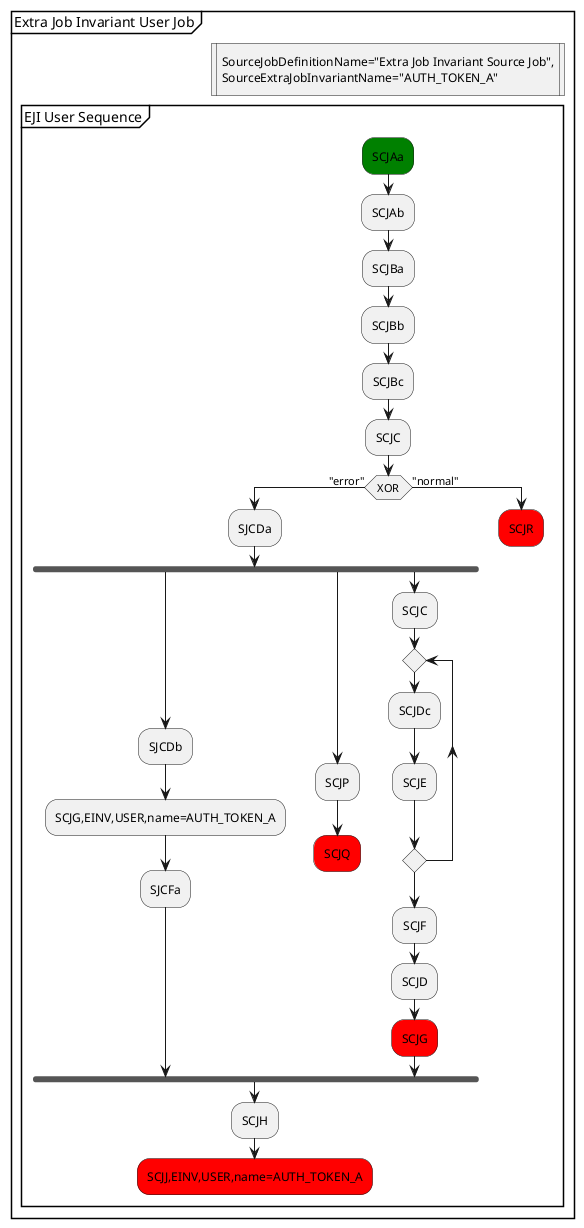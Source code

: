@startuml

partition "Extra Job Invariant User Job" {
 :SourceJobDefinitionName="Extra Job Invariant Source Job",
 SourceExtraJobInvariantName="AUTH_TOKEN_A"|
 detach
group "EJI User Sequence"
  #green:SCJAa;
  :SCJAb;
  :SCJBa;
  :SCJBb;
  :SCJBc;
  :SCJC;
  if (XOR) then ("error")
    :SJCDa;
    fork
    :SJCDb;
      :SCJG,EINV,USER,name=AUTH_TOKEN_A;
      :SJCFa;
    fork again
      :SCJP;
      #red:SCJQ;
      detach
    fork again
      :SCJC;
      repeat
        :SCJDc;
        :SCJE;
      repeat while
      :SCJF;
      :SCJD;
      #red:SCJG;
    end fork
    :SCJH;
    #red:SCJJ,EINV,USER,name=AUTH_TOKEN_A;
    detach
  else ("normal")
    #red:SCJR;
    detach
  endif
end group
}
@enduml